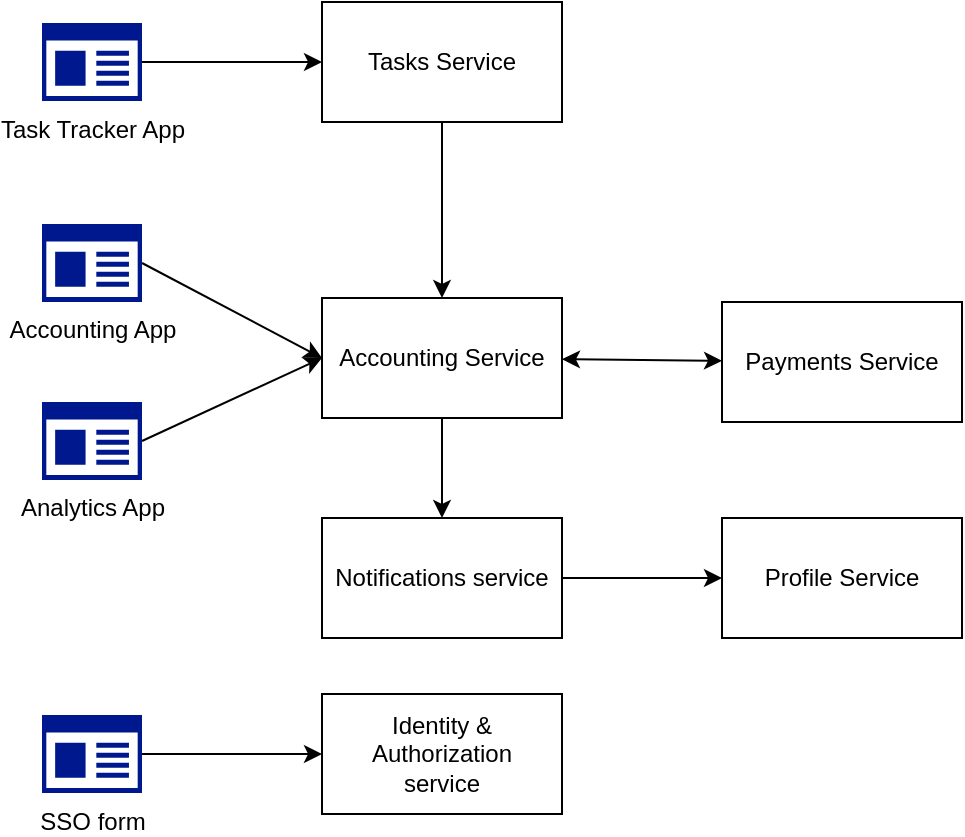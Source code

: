<mxfile version="15.5.4" type="github">
  <diagram id="PKJcpfp9fHlz8DO3ZgGk" name="Page-1">
    <mxGraphModel dx="1185" dy="1796" grid="1" gridSize="10" guides="1" tooltips="1" connect="1" arrows="1" fold="1" page="1" pageScale="1" pageWidth="827" pageHeight="1169" math="0" shadow="0">
      <root>
        <mxCell id="0" />
        <mxCell id="1" parent="0" />
        <mxCell id="3Mw3wMPNelG5Jn2YJyQV-1" value="&lt;div&gt;Identity &amp;amp; Authorization &lt;br&gt;&lt;/div&gt;&lt;div&gt;service&lt;/div&gt;" style="rounded=0;whiteSpace=wrap;html=1;" parent="1" vertex="1">
          <mxGeometry x="310" y="-654" width="120" height="60" as="geometry" />
        </mxCell>
        <mxCell id="32Tapo_GccJvilDsEZV3-71" style="edgeStyle=none;rounded=0;orthogonalLoop=1;jettySize=auto;html=1;exitX=1;exitY=0.5;exitDx=0;exitDy=0;entryX=0;entryY=0.5;entryDx=0;entryDy=0;exitPerimeter=0;" edge="1" parent="1" source="32Tapo_GccJvilDsEZV3-69" target="3Mw3wMPNelG5Jn2YJyQV-60">
          <mxGeometry relative="1" as="geometry">
            <mxPoint x="190" y="-782" as="sourcePoint" />
          </mxGeometry>
        </mxCell>
        <mxCell id="3Mw3wMPNelG5Jn2YJyQV-93" value="" style="endArrow=classic;startArrow=classic;html=1;" parent="1" source="3Mw3wMPNelG5Jn2YJyQV-60" target="32Tapo_GccJvilDsEZV3-38" edge="1">
          <mxGeometry width="50" height="50" relative="1" as="geometry">
            <mxPoint x="400" y="-556" as="sourcePoint" />
            <mxPoint x="640" y="-40" as="targetPoint" />
          </mxGeometry>
        </mxCell>
        <mxCell id="32Tapo_GccJvilDsEZV3-1" style="rounded=0;orthogonalLoop=1;jettySize=auto;html=1;exitX=1;exitY=0.5;exitDx=0;exitDy=0;exitPerimeter=0;entryX=0;entryY=0.5;entryDx=0;entryDy=0;" edge="1" parent="1" source="3Mw3wMPNelG5Jn2YJyQV-101" target="3Mw3wMPNelG5Jn2YJyQV-1">
          <mxGeometry relative="1" as="geometry" />
        </mxCell>
        <mxCell id="3Mw3wMPNelG5Jn2YJyQV-101" value="SSO form" style="aspect=fixed;pointerEvents=1;shadow=0;dashed=0;html=1;strokeColor=none;labelPosition=center;verticalLabelPosition=bottom;verticalAlign=top;align=center;fillColor=#00188D;shape=mxgraph.mscae.enterprise.app_generic" parent="1" vertex="1">
          <mxGeometry x="170" y="-643.5" width="50" height="39" as="geometry" />
        </mxCell>
        <mxCell id="32Tapo_GccJvilDsEZV3-25" value="Accounting App" style="aspect=fixed;pointerEvents=1;shadow=0;dashed=0;html=1;strokeColor=none;labelPosition=center;verticalLabelPosition=bottom;verticalAlign=top;align=center;fillColor=#00188D;shape=mxgraph.mscae.enterprise.app_generic" vertex="1" parent="1">
          <mxGeometry x="170" y="-889" width="50" height="39" as="geometry" />
        </mxCell>
        <mxCell id="32Tapo_GccJvilDsEZV3-38" value="Payments Service" style="rounded=0;whiteSpace=wrap;html=1;align=center;" vertex="1" parent="1">
          <mxGeometry x="510" y="-850" width="120" height="60" as="geometry" />
        </mxCell>
        <mxCell id="32Tapo_GccJvilDsEZV3-54" value="Task Tracker App" style="aspect=fixed;pointerEvents=1;shadow=0;dashed=0;html=1;strokeColor=none;labelPosition=center;verticalLabelPosition=bottom;verticalAlign=top;align=center;fillColor=#00188D;shape=mxgraph.mscae.enterprise.app_generic" vertex="1" parent="1">
          <mxGeometry x="170" y="-989.5" width="50" height="39" as="geometry" />
        </mxCell>
        <mxCell id="32Tapo_GccJvilDsEZV3-61" style="edgeStyle=none;rounded=0;orthogonalLoop=1;jettySize=auto;html=1;exitX=1;exitY=0.5;exitDx=0;exitDy=0;entryX=0;entryY=0.5;entryDx=0;entryDy=0;exitPerimeter=0;" edge="1" parent="1" source="32Tapo_GccJvilDsEZV3-54" target="3Mw3wMPNelG5Jn2YJyQV-8">
          <mxGeometry relative="1" as="geometry">
            <mxPoint x="190" y="-970" as="sourcePoint" />
          </mxGeometry>
        </mxCell>
        <mxCell id="32Tapo_GccJvilDsEZV3-63" style="edgeStyle=none;rounded=0;orthogonalLoop=1;jettySize=auto;html=1;exitX=1;exitY=0.5;exitDx=0;exitDy=0;entryX=0;entryY=0.5;entryDx=0;entryDy=0;exitPerimeter=0;" edge="1" parent="1" source="32Tapo_GccJvilDsEZV3-25" target="3Mw3wMPNelG5Jn2YJyQV-60">
          <mxGeometry relative="1" as="geometry">
            <mxPoint x="190" y="-882" as="sourcePoint" />
          </mxGeometry>
        </mxCell>
        <mxCell id="32Tapo_GccJvilDsEZV3-69" value="Analytics App" style="aspect=fixed;pointerEvents=1;shadow=0;dashed=0;html=1;strokeColor=none;labelPosition=center;verticalLabelPosition=bottom;verticalAlign=top;align=center;fillColor=#00188D;shape=mxgraph.mscae.enterprise.app_generic" vertex="1" parent="1">
          <mxGeometry x="170" y="-800" width="50" height="39" as="geometry" />
        </mxCell>
        <mxCell id="32Tapo_GccJvilDsEZV3-74" style="edgeStyle=none;rounded=0;orthogonalLoop=1;jettySize=auto;html=1;exitX=0.5;exitY=1;exitDx=0;exitDy=0;entryX=0.5;entryY=0;entryDx=0;entryDy=0;" edge="1" parent="1" source="3Mw3wMPNelG5Jn2YJyQV-8" target="3Mw3wMPNelG5Jn2YJyQV-60">
          <mxGeometry relative="1" as="geometry">
            <mxPoint x="410" y="-700" as="targetPoint" />
          </mxGeometry>
        </mxCell>
        <mxCell id="3Mw3wMPNelG5Jn2YJyQV-8" value="&lt;div&gt;Tasks Service&lt;/div&gt;" style="rounded=0;whiteSpace=wrap;html=1;" parent="1" vertex="1">
          <mxGeometry x="310" y="-1000" width="120" height="60" as="geometry" />
        </mxCell>
        <mxCell id="3Mw3wMPNelG5Jn2YJyQV-60" value="Accounting Service" style="rounded=0;whiteSpace=wrap;html=1;" parent="1" vertex="1">
          <mxGeometry x="310" y="-852" width="120" height="60" as="geometry" />
        </mxCell>
        <mxCell id="32Tapo_GccJvilDsEZV3-76" value="Profile Service" style="rounded=0;whiteSpace=wrap;html=1;" vertex="1" parent="1">
          <mxGeometry x="510" y="-742" width="120" height="60" as="geometry" />
        </mxCell>
        <mxCell id="32Tapo_GccJvilDsEZV3-84" style="edgeStyle=none;rounded=0;orthogonalLoop=1;jettySize=auto;html=1;exitX=1;exitY=0.5;exitDx=0;exitDy=0;" edge="1" parent="1" source="32Tapo_GccJvilDsEZV3-77" target="32Tapo_GccJvilDsEZV3-76">
          <mxGeometry relative="1" as="geometry" />
        </mxCell>
        <mxCell id="32Tapo_GccJvilDsEZV3-77" value="Notifications service" style="rounded=0;whiteSpace=wrap;html=1;" vertex="1" parent="1">
          <mxGeometry x="310" y="-742" width="120" height="60" as="geometry" />
        </mxCell>
        <mxCell id="32Tapo_GccJvilDsEZV3-78" value="" style="endArrow=classic;html=1;rounded=0;" edge="1" parent="1" source="3Mw3wMPNelG5Jn2YJyQV-60" target="32Tapo_GccJvilDsEZV3-77">
          <mxGeometry width="50" height="50" relative="1" as="geometry">
            <mxPoint x="460" y="-700" as="sourcePoint" />
            <mxPoint x="510" y="-750" as="targetPoint" />
          </mxGeometry>
        </mxCell>
      </root>
    </mxGraphModel>
  </diagram>
</mxfile>
